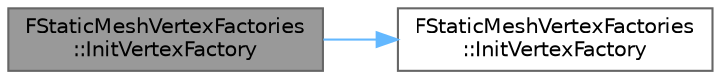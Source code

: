 digraph "FStaticMeshVertexFactories::InitVertexFactory"
{
 // INTERACTIVE_SVG=YES
 // LATEX_PDF_SIZE
  bgcolor="transparent";
  edge [fontname=Helvetica,fontsize=10,labelfontname=Helvetica,labelfontsize=10];
  node [fontname=Helvetica,fontsize=10,shape=box,height=0.2,width=0.4];
  rankdir="LR";
  Node1 [id="Node000001",label="FStaticMeshVertexFactories\l::InitVertexFactory",height=0.2,width=0.4,color="gray40", fillcolor="grey60", style="filled", fontcolor="black",tooltip=" "];
  Node1 -> Node2 [id="edge1_Node000001_Node000002",color="steelblue1",style="solid",tooltip=" "];
  Node2 [id="Node000002",label="FStaticMeshVertexFactories\l::InitVertexFactory",height=0.2,width=0.4,color="grey40", fillcolor="white", style="filled",URL="$d4/de3/structFStaticMeshVertexFactories.html#a0ca28d3c579b9d4deaa974f8d422f2d9",tooltip="Initializes a vertex factory for rendering this static mesh."];
}
